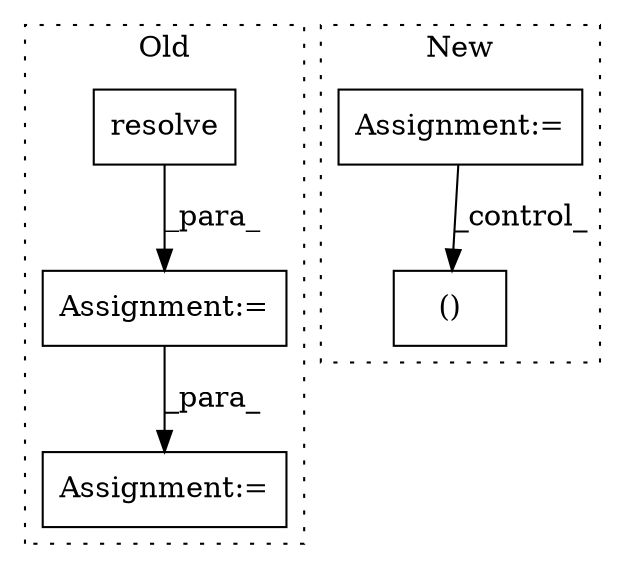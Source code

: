 digraph G {
subgraph cluster0 {
1 [label="resolve" a="32" s="722,737" l="8,1" shape="box"];
3 [label="Assignment:=" a="7" s="996" l="1" shape="box"];
5 [label="Assignment:=" a="7" s="708" l="1" shape="box"];
label = "Old";
style="dotted";
}
subgraph cluster1 {
2 [label="()" a="106" s="3395" l="45" shape="box"];
4 [label="Assignment:=" a="7" s="3220" l="1" shape="box"];
label = "New";
style="dotted";
}
1 -> 5 [label="_para_"];
4 -> 2 [label="_control_"];
5 -> 3 [label="_para_"];
}